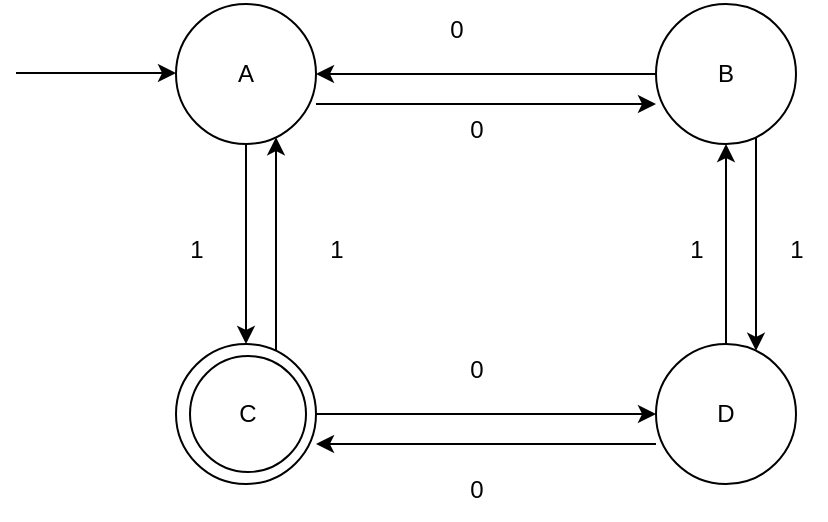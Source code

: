 <mxfile version="23.1.2" type="github">
  <diagram name="Page-1" id="TYKdmoBba-1prsIm5GqS">
    <mxGraphModel dx="986" dy="459" grid="1" gridSize="10" guides="1" tooltips="1" connect="1" arrows="1" fold="1" page="1" pageScale="1" pageWidth="827" pageHeight="1169" math="0" shadow="0">
      <root>
        <mxCell id="0" />
        <mxCell id="1" parent="0" />
        <mxCell id="ndCmLLHKWOW_XpBdOM1Z-7" style="edgeStyle=orthogonalEdgeStyle;rounded=0;orthogonalLoop=1;jettySize=auto;html=1;entryX=0;entryY=0.5;entryDx=0;entryDy=0;" edge="1" parent="1">
          <mxGeometry relative="1" as="geometry">
            <mxPoint x="260" y="190" as="sourcePoint" />
            <mxPoint x="430" y="190" as="targetPoint" />
          </mxGeometry>
        </mxCell>
        <mxCell id="ndCmLLHKWOW_XpBdOM1Z-20" value="" style="edgeStyle=orthogonalEdgeStyle;rounded=0;orthogonalLoop=1;jettySize=auto;html=1;" edge="1" parent="1" source="ndCmLLHKWOW_XpBdOM1Z-1" target="ndCmLLHKWOW_XpBdOM1Z-5">
          <mxGeometry relative="1" as="geometry" />
        </mxCell>
        <mxCell id="ndCmLLHKWOW_XpBdOM1Z-1" value="A" style="ellipse;whiteSpace=wrap;html=1;aspect=fixed;" vertex="1" parent="1">
          <mxGeometry x="190" y="140" width="70" height="70" as="geometry" />
        </mxCell>
        <mxCell id="ndCmLLHKWOW_XpBdOM1Z-8" value="" style="edgeStyle=orthogonalEdgeStyle;rounded=0;orthogonalLoop=1;jettySize=auto;html=1;" edge="1" parent="1" source="ndCmLLHKWOW_XpBdOM1Z-3" target="ndCmLLHKWOW_XpBdOM1Z-4">
          <mxGeometry relative="1" as="geometry">
            <Array as="points">
              <mxPoint x="480" y="250" />
              <mxPoint x="480" y="250" />
            </Array>
          </mxGeometry>
        </mxCell>
        <mxCell id="ndCmLLHKWOW_XpBdOM1Z-13" value="" style="edgeStyle=orthogonalEdgeStyle;rounded=0;orthogonalLoop=1;jettySize=auto;html=1;entryX=1;entryY=0.5;entryDx=0;entryDy=0;" edge="1" parent="1" source="ndCmLLHKWOW_XpBdOM1Z-3" target="ndCmLLHKWOW_XpBdOM1Z-1">
          <mxGeometry relative="1" as="geometry">
            <mxPoint x="350" y="175" as="targetPoint" />
          </mxGeometry>
        </mxCell>
        <mxCell id="ndCmLLHKWOW_XpBdOM1Z-3" value="B" style="ellipse;whiteSpace=wrap;html=1;aspect=fixed;" vertex="1" parent="1">
          <mxGeometry x="430" y="140" width="70" height="70" as="geometry" />
        </mxCell>
        <mxCell id="ndCmLLHKWOW_XpBdOM1Z-15" value="" style="edgeStyle=orthogonalEdgeStyle;rounded=0;orthogonalLoop=1;jettySize=auto;html=1;" edge="1" parent="1" source="ndCmLLHKWOW_XpBdOM1Z-4" target="ndCmLLHKWOW_XpBdOM1Z-3">
          <mxGeometry relative="1" as="geometry" />
        </mxCell>
        <mxCell id="ndCmLLHKWOW_XpBdOM1Z-17" value="" style="edgeStyle=orthogonalEdgeStyle;rounded=0;orthogonalLoop=1;jettySize=auto;html=1;entryX=1;entryY=0.5;entryDx=0;entryDy=0;" edge="1" parent="1">
          <mxGeometry relative="1" as="geometry">
            <mxPoint x="430" y="360" as="sourcePoint" />
            <mxPoint x="260" y="360" as="targetPoint" />
          </mxGeometry>
        </mxCell>
        <mxCell id="ndCmLLHKWOW_XpBdOM1Z-4" value="D" style="ellipse;whiteSpace=wrap;html=1;aspect=fixed;" vertex="1" parent="1">
          <mxGeometry x="430" y="310" width="70" height="70" as="geometry" />
        </mxCell>
        <mxCell id="ndCmLLHKWOW_XpBdOM1Z-11" value="" style="edgeStyle=orthogonalEdgeStyle;rounded=0;orthogonalLoop=1;jettySize=auto;html=1;" edge="1" parent="1" source="ndCmLLHKWOW_XpBdOM1Z-5" target="ndCmLLHKWOW_XpBdOM1Z-1">
          <mxGeometry relative="1" as="geometry">
            <Array as="points">
              <mxPoint x="240" y="250" />
              <mxPoint x="240" y="250" />
            </Array>
          </mxGeometry>
        </mxCell>
        <mxCell id="ndCmLLHKWOW_XpBdOM1Z-19" value="" style="edgeStyle=orthogonalEdgeStyle;rounded=0;orthogonalLoop=1;jettySize=auto;html=1;entryX=0;entryY=0.5;entryDx=0;entryDy=0;" edge="1" parent="1" source="ndCmLLHKWOW_XpBdOM1Z-5" target="ndCmLLHKWOW_XpBdOM1Z-4">
          <mxGeometry relative="1" as="geometry">
            <mxPoint x="335" y="345" as="targetPoint" />
          </mxGeometry>
        </mxCell>
        <mxCell id="ndCmLLHKWOW_XpBdOM1Z-5" value="" style="ellipse;whiteSpace=wrap;html=1;aspect=fixed;" vertex="1" parent="1">
          <mxGeometry x="190" y="310" width="70" height="70" as="geometry" />
        </mxCell>
        <mxCell id="ndCmLLHKWOW_XpBdOM1Z-22" value="0" style="text;html=1;align=center;verticalAlign=middle;resizable=0;points=[];autosize=1;strokeColor=none;fillColor=none;" vertex="1" parent="1">
          <mxGeometry x="315" y="138" width="30" height="30" as="geometry" />
        </mxCell>
        <mxCell id="ndCmLLHKWOW_XpBdOM1Z-23" value="0" style="text;html=1;align=center;verticalAlign=middle;resizable=0;points=[];autosize=1;strokeColor=none;fillColor=none;" vertex="1" parent="1">
          <mxGeometry x="325" y="188" width="30" height="30" as="geometry" />
        </mxCell>
        <mxCell id="ndCmLLHKWOW_XpBdOM1Z-24" value="1" style="text;html=1;align=center;verticalAlign=middle;resizable=0;points=[];autosize=1;strokeColor=none;fillColor=none;" vertex="1" parent="1">
          <mxGeometry x="485" y="248" width="30" height="30" as="geometry" />
        </mxCell>
        <mxCell id="ndCmLLHKWOW_XpBdOM1Z-25" value="1" style="text;html=1;align=center;verticalAlign=middle;resizable=0;points=[];autosize=1;strokeColor=none;fillColor=none;" vertex="1" parent="1">
          <mxGeometry x="435" y="248" width="30" height="30" as="geometry" />
        </mxCell>
        <mxCell id="ndCmLLHKWOW_XpBdOM1Z-26" value="0" style="text;html=1;align=center;verticalAlign=middle;resizable=0;points=[];autosize=1;strokeColor=none;fillColor=none;" vertex="1" parent="1">
          <mxGeometry x="325" y="368" width="30" height="30" as="geometry" />
        </mxCell>
        <mxCell id="ndCmLLHKWOW_XpBdOM1Z-27" value="0" style="text;html=1;align=center;verticalAlign=middle;resizable=0;points=[];autosize=1;strokeColor=none;fillColor=none;" vertex="1" parent="1">
          <mxGeometry x="325" y="308" width="30" height="30" as="geometry" />
        </mxCell>
        <mxCell id="ndCmLLHKWOW_XpBdOM1Z-28" value="1" style="text;html=1;align=center;verticalAlign=middle;resizable=0;points=[];autosize=1;strokeColor=none;fillColor=none;" vertex="1" parent="1">
          <mxGeometry x="185" y="248" width="30" height="30" as="geometry" />
        </mxCell>
        <mxCell id="ndCmLLHKWOW_XpBdOM1Z-29" value="1" style="text;html=1;align=center;verticalAlign=middle;resizable=0;points=[];autosize=1;strokeColor=none;fillColor=none;" vertex="1" parent="1">
          <mxGeometry x="255" y="248" width="30" height="30" as="geometry" />
        </mxCell>
        <mxCell id="ndCmLLHKWOW_XpBdOM1Z-30" value="C" style="ellipse;whiteSpace=wrap;html=1;aspect=fixed;" vertex="1" parent="1">
          <mxGeometry x="197" y="316" width="58" height="58" as="geometry" />
        </mxCell>
        <mxCell id="ndCmLLHKWOW_XpBdOM1Z-40" value="" style="endArrow=classic;html=1;rounded=0;" edge="1" parent="1">
          <mxGeometry width="50" height="50" relative="1" as="geometry">
            <mxPoint x="110" y="174.5" as="sourcePoint" />
            <mxPoint x="190" y="174.5" as="targetPoint" />
          </mxGeometry>
        </mxCell>
      </root>
    </mxGraphModel>
  </diagram>
</mxfile>
